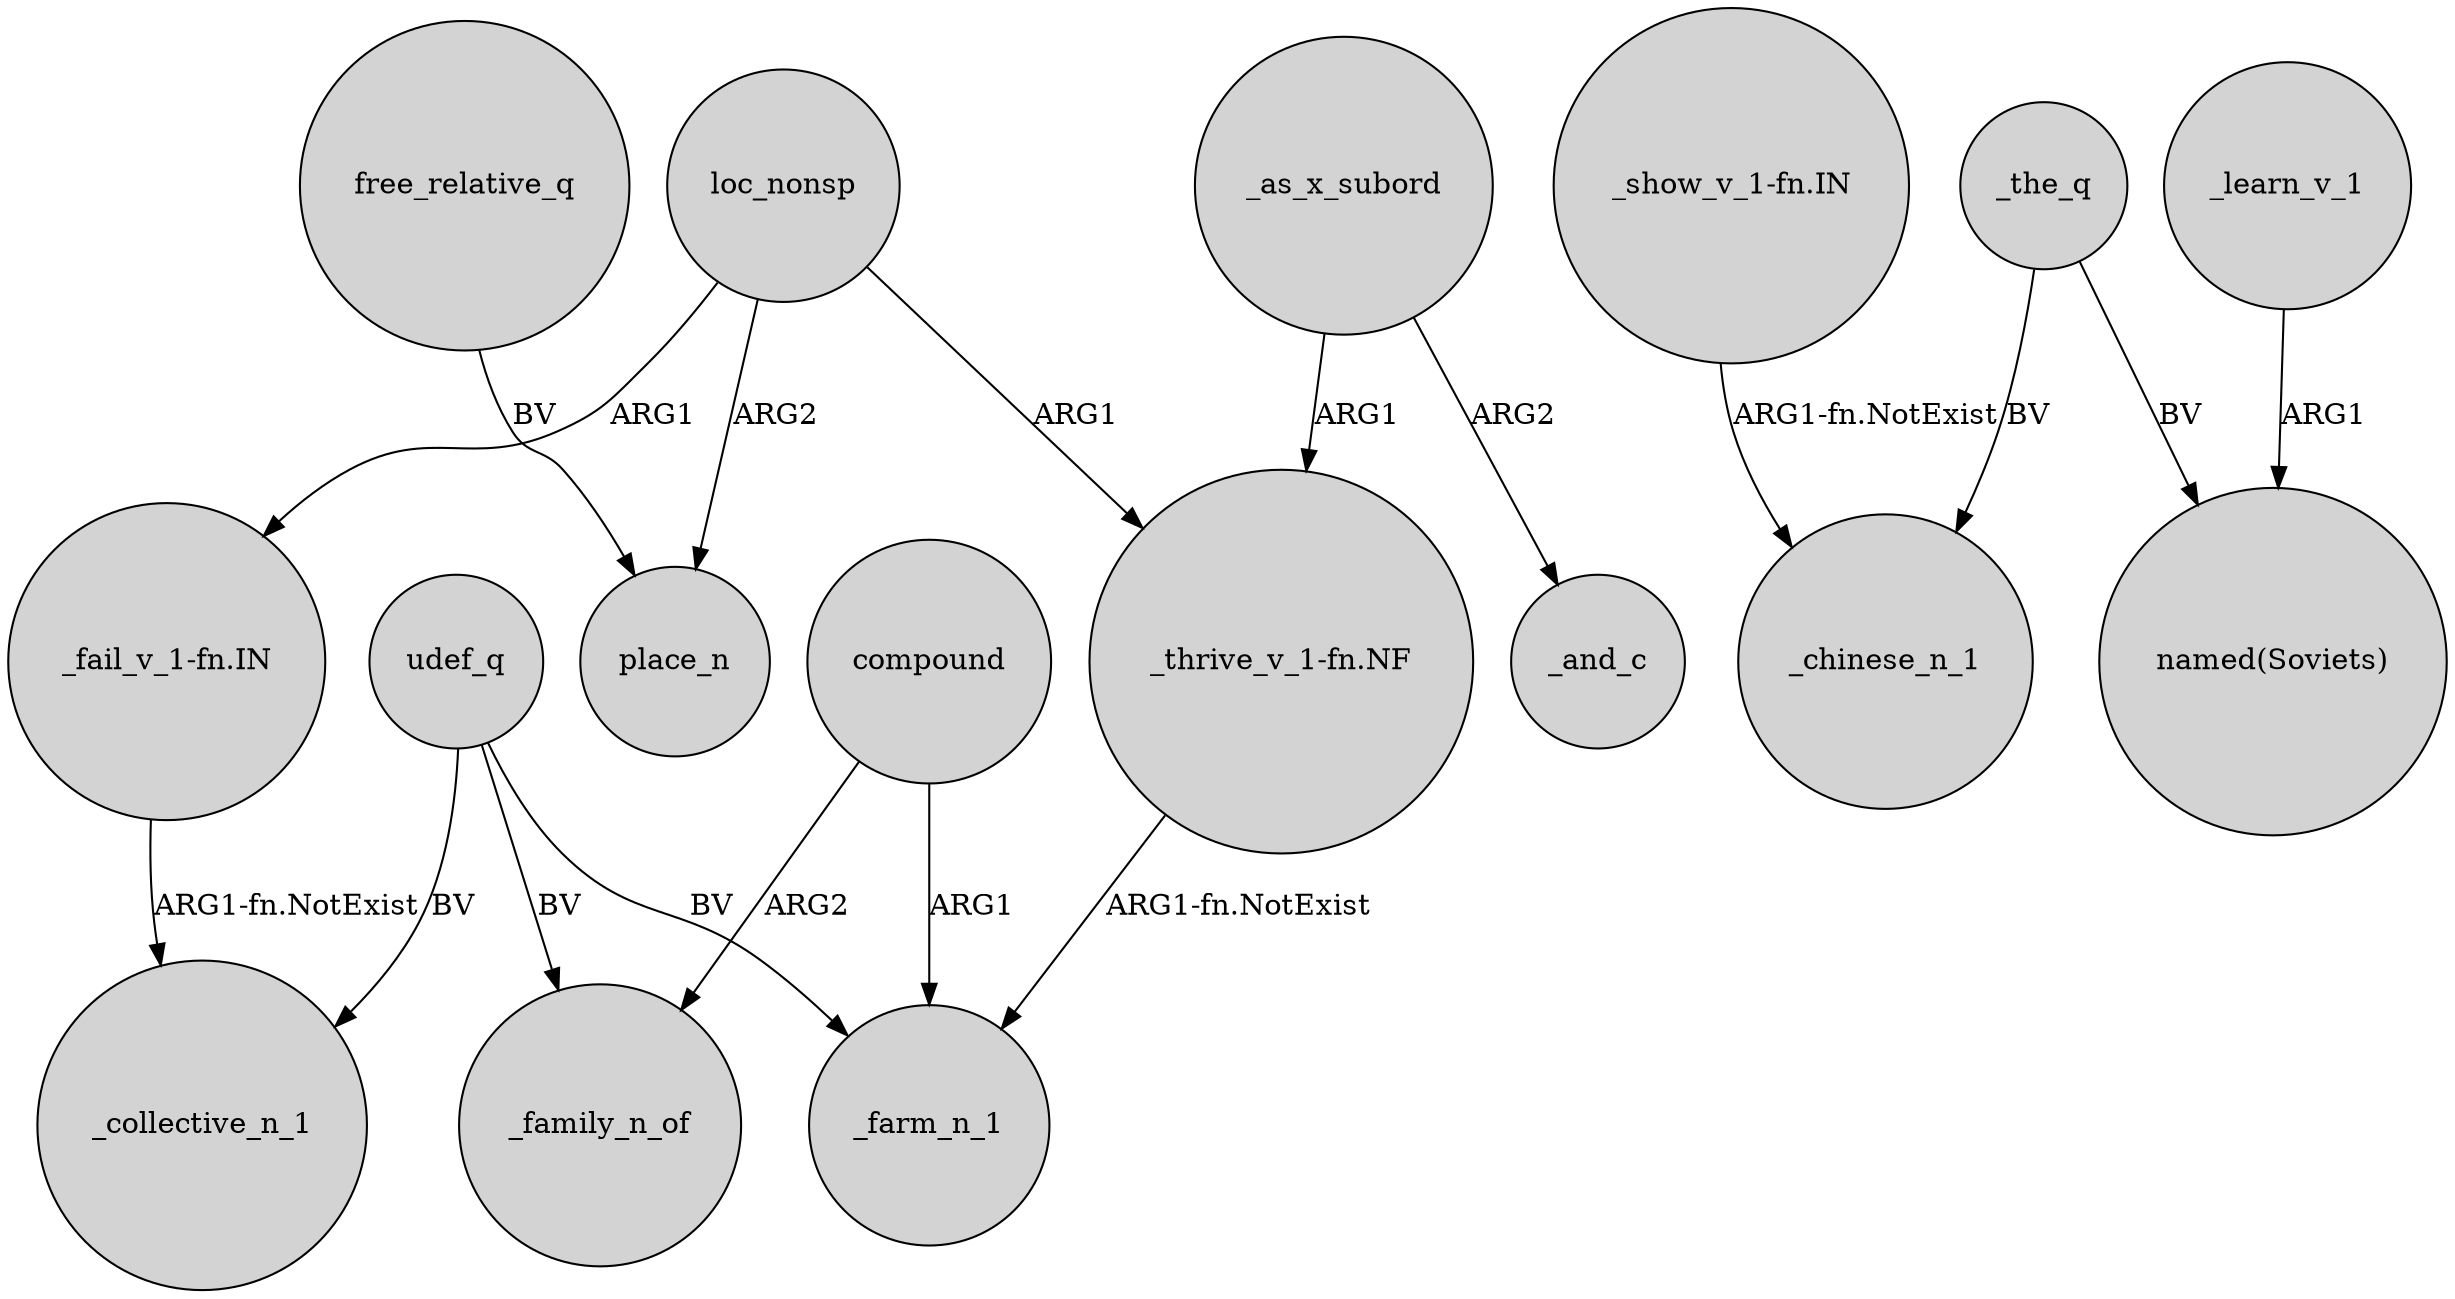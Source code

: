 digraph {
	node [shape=circle style=filled]
	loc_nonsp -> place_n [label=ARG2]
	_the_q -> _chinese_n_1 [label=BV]
	compound -> _family_n_of [label=ARG2]
	loc_nonsp -> "_thrive_v_1-fn.NF" [label=ARG1]
	_learn_v_1 -> "named(Soviets)" [label=ARG1]
	udef_q -> _collective_n_1 [label=BV]
	udef_q -> _farm_n_1 [label=BV]
	free_relative_q -> place_n [label=BV]
	_as_x_subord -> _and_c [label=ARG2]
	udef_q -> _family_n_of [label=BV]
	"_thrive_v_1-fn.NF" -> _farm_n_1 [label="ARG1-fn.NotExist"]
	loc_nonsp -> "_fail_v_1-fn.IN" [label=ARG1]
	"_show_v_1-fn.IN" -> _chinese_n_1 [label="ARG1-fn.NotExist"]
	"_fail_v_1-fn.IN" -> _collective_n_1 [label="ARG1-fn.NotExist"]
	_as_x_subord -> "_thrive_v_1-fn.NF" [label=ARG1]
	compound -> _farm_n_1 [label=ARG1]
	_the_q -> "named(Soviets)" [label=BV]
}
